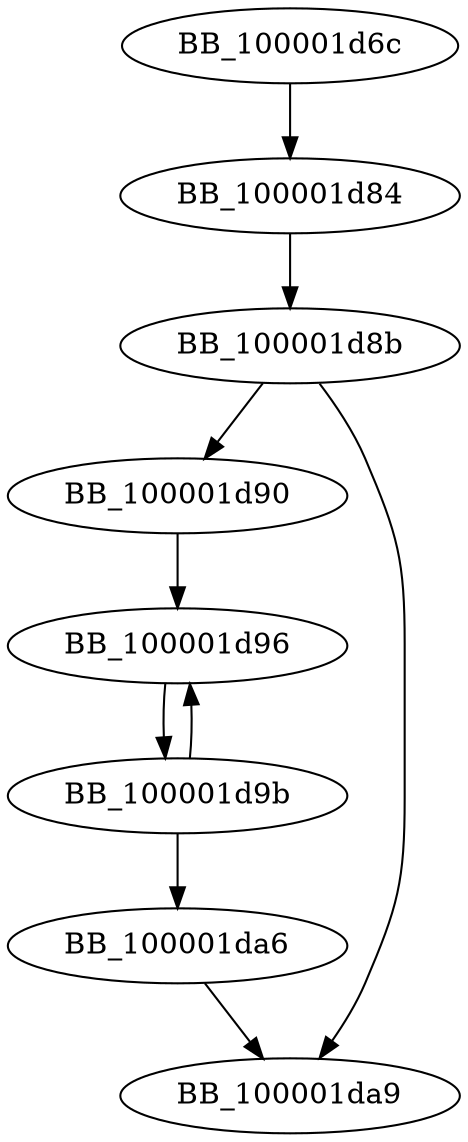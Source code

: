 DiGraph __Z8rand_keyPhm{
BB_100001d6c->BB_100001d84
BB_100001d84->BB_100001d8b
BB_100001d8b->BB_100001d90
BB_100001d8b->BB_100001da9
BB_100001d90->BB_100001d96
BB_100001d96->BB_100001d9b
BB_100001d9b->BB_100001d96
BB_100001d9b->BB_100001da6
BB_100001da6->BB_100001da9
}
